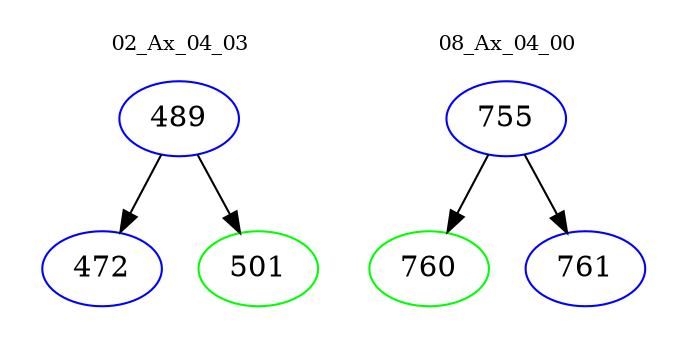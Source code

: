 digraph{
subgraph cluster_0 {
color = white
label = "02_Ax_04_03";
fontsize=10;
T0_489 [label="489", color="blue"]
T0_489 -> T0_472 [color="black"]
T0_472 [label="472", color="blue"]
T0_489 -> T0_501 [color="black"]
T0_501 [label="501", color="green"]
}
subgraph cluster_1 {
color = white
label = "08_Ax_04_00";
fontsize=10;
T1_755 [label="755", color="blue"]
T1_755 -> T1_760 [color="black"]
T1_760 [label="760", color="green"]
T1_755 -> T1_761 [color="black"]
T1_761 [label="761", color="blue"]
}
}
